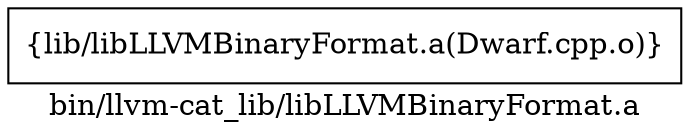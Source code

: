 digraph "bin/llvm-cat_lib/libLLVMBinaryFormat.a" {
	label="bin/llvm-cat_lib/libLLVMBinaryFormat.a";
	rankdir=LR;

	Node0x55adaf429008 [shape=record,shape=box,group=0,label="{lib/libLLVMBinaryFormat.a(Dwarf.cpp.o)}"];
}
